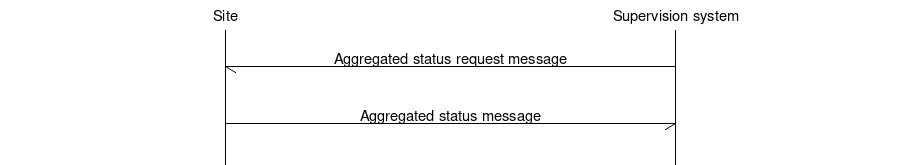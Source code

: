 # MSC for Aggregated status request

msc {
  hscale = "1.5", arcgradient = "0";

  Site, "Supervision system";

  |||;
  Site<-"Supervision system" [ label = "Aggregated status request message" ];
  |||;
  Site->"Supervision system" [ label = "Aggregated status message" ];
  |||;
}

